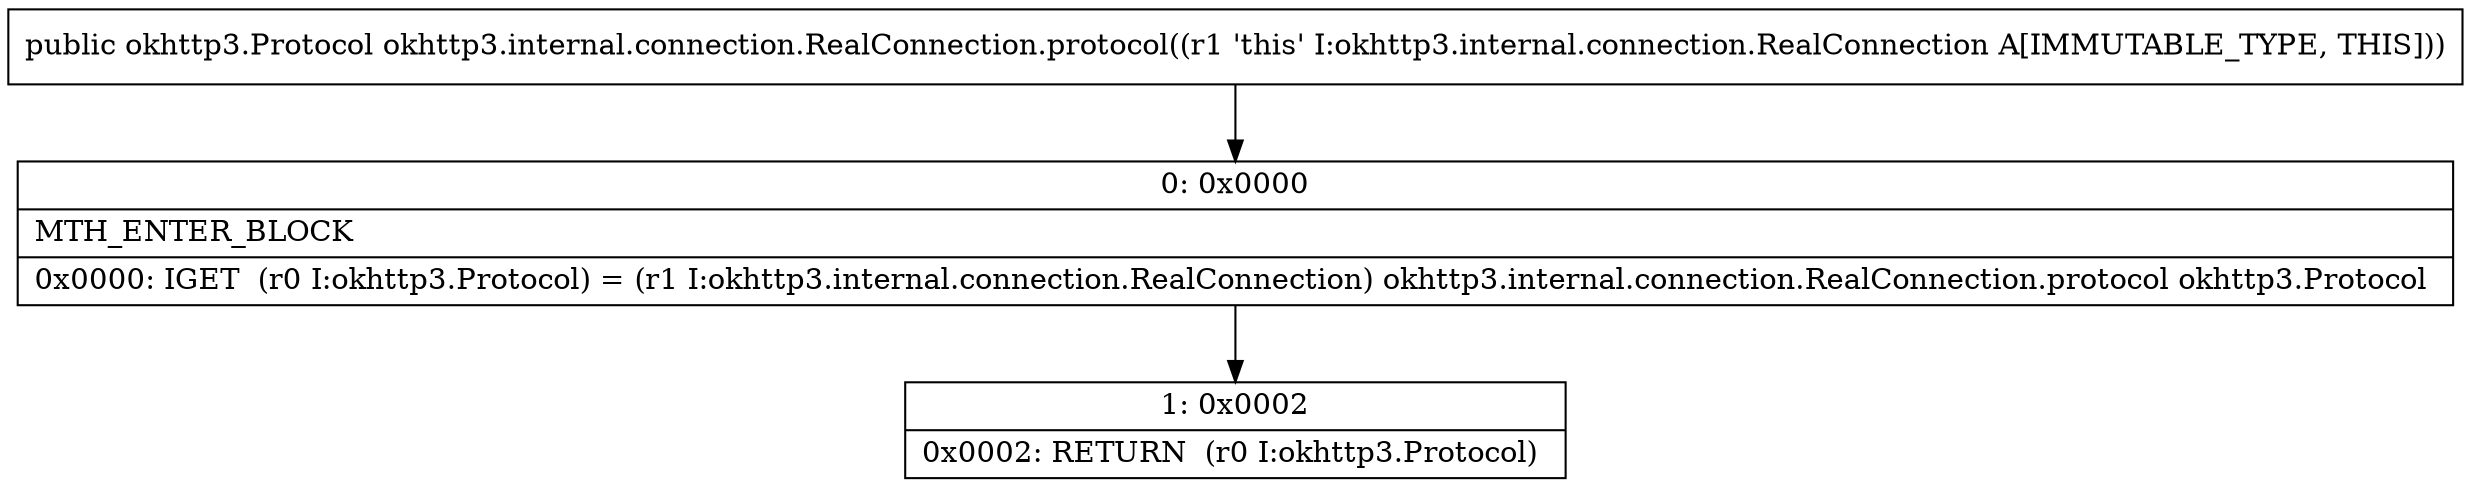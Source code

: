 digraph "CFG forokhttp3.internal.connection.RealConnection.protocol()Lokhttp3\/Protocol;" {
Node_0 [shape=record,label="{0\:\ 0x0000|MTH_ENTER_BLOCK\l|0x0000: IGET  (r0 I:okhttp3.Protocol) = (r1 I:okhttp3.internal.connection.RealConnection) okhttp3.internal.connection.RealConnection.protocol okhttp3.Protocol \l}"];
Node_1 [shape=record,label="{1\:\ 0x0002|0x0002: RETURN  (r0 I:okhttp3.Protocol) \l}"];
MethodNode[shape=record,label="{public okhttp3.Protocol okhttp3.internal.connection.RealConnection.protocol((r1 'this' I:okhttp3.internal.connection.RealConnection A[IMMUTABLE_TYPE, THIS])) }"];
MethodNode -> Node_0;
Node_0 -> Node_1;
}

